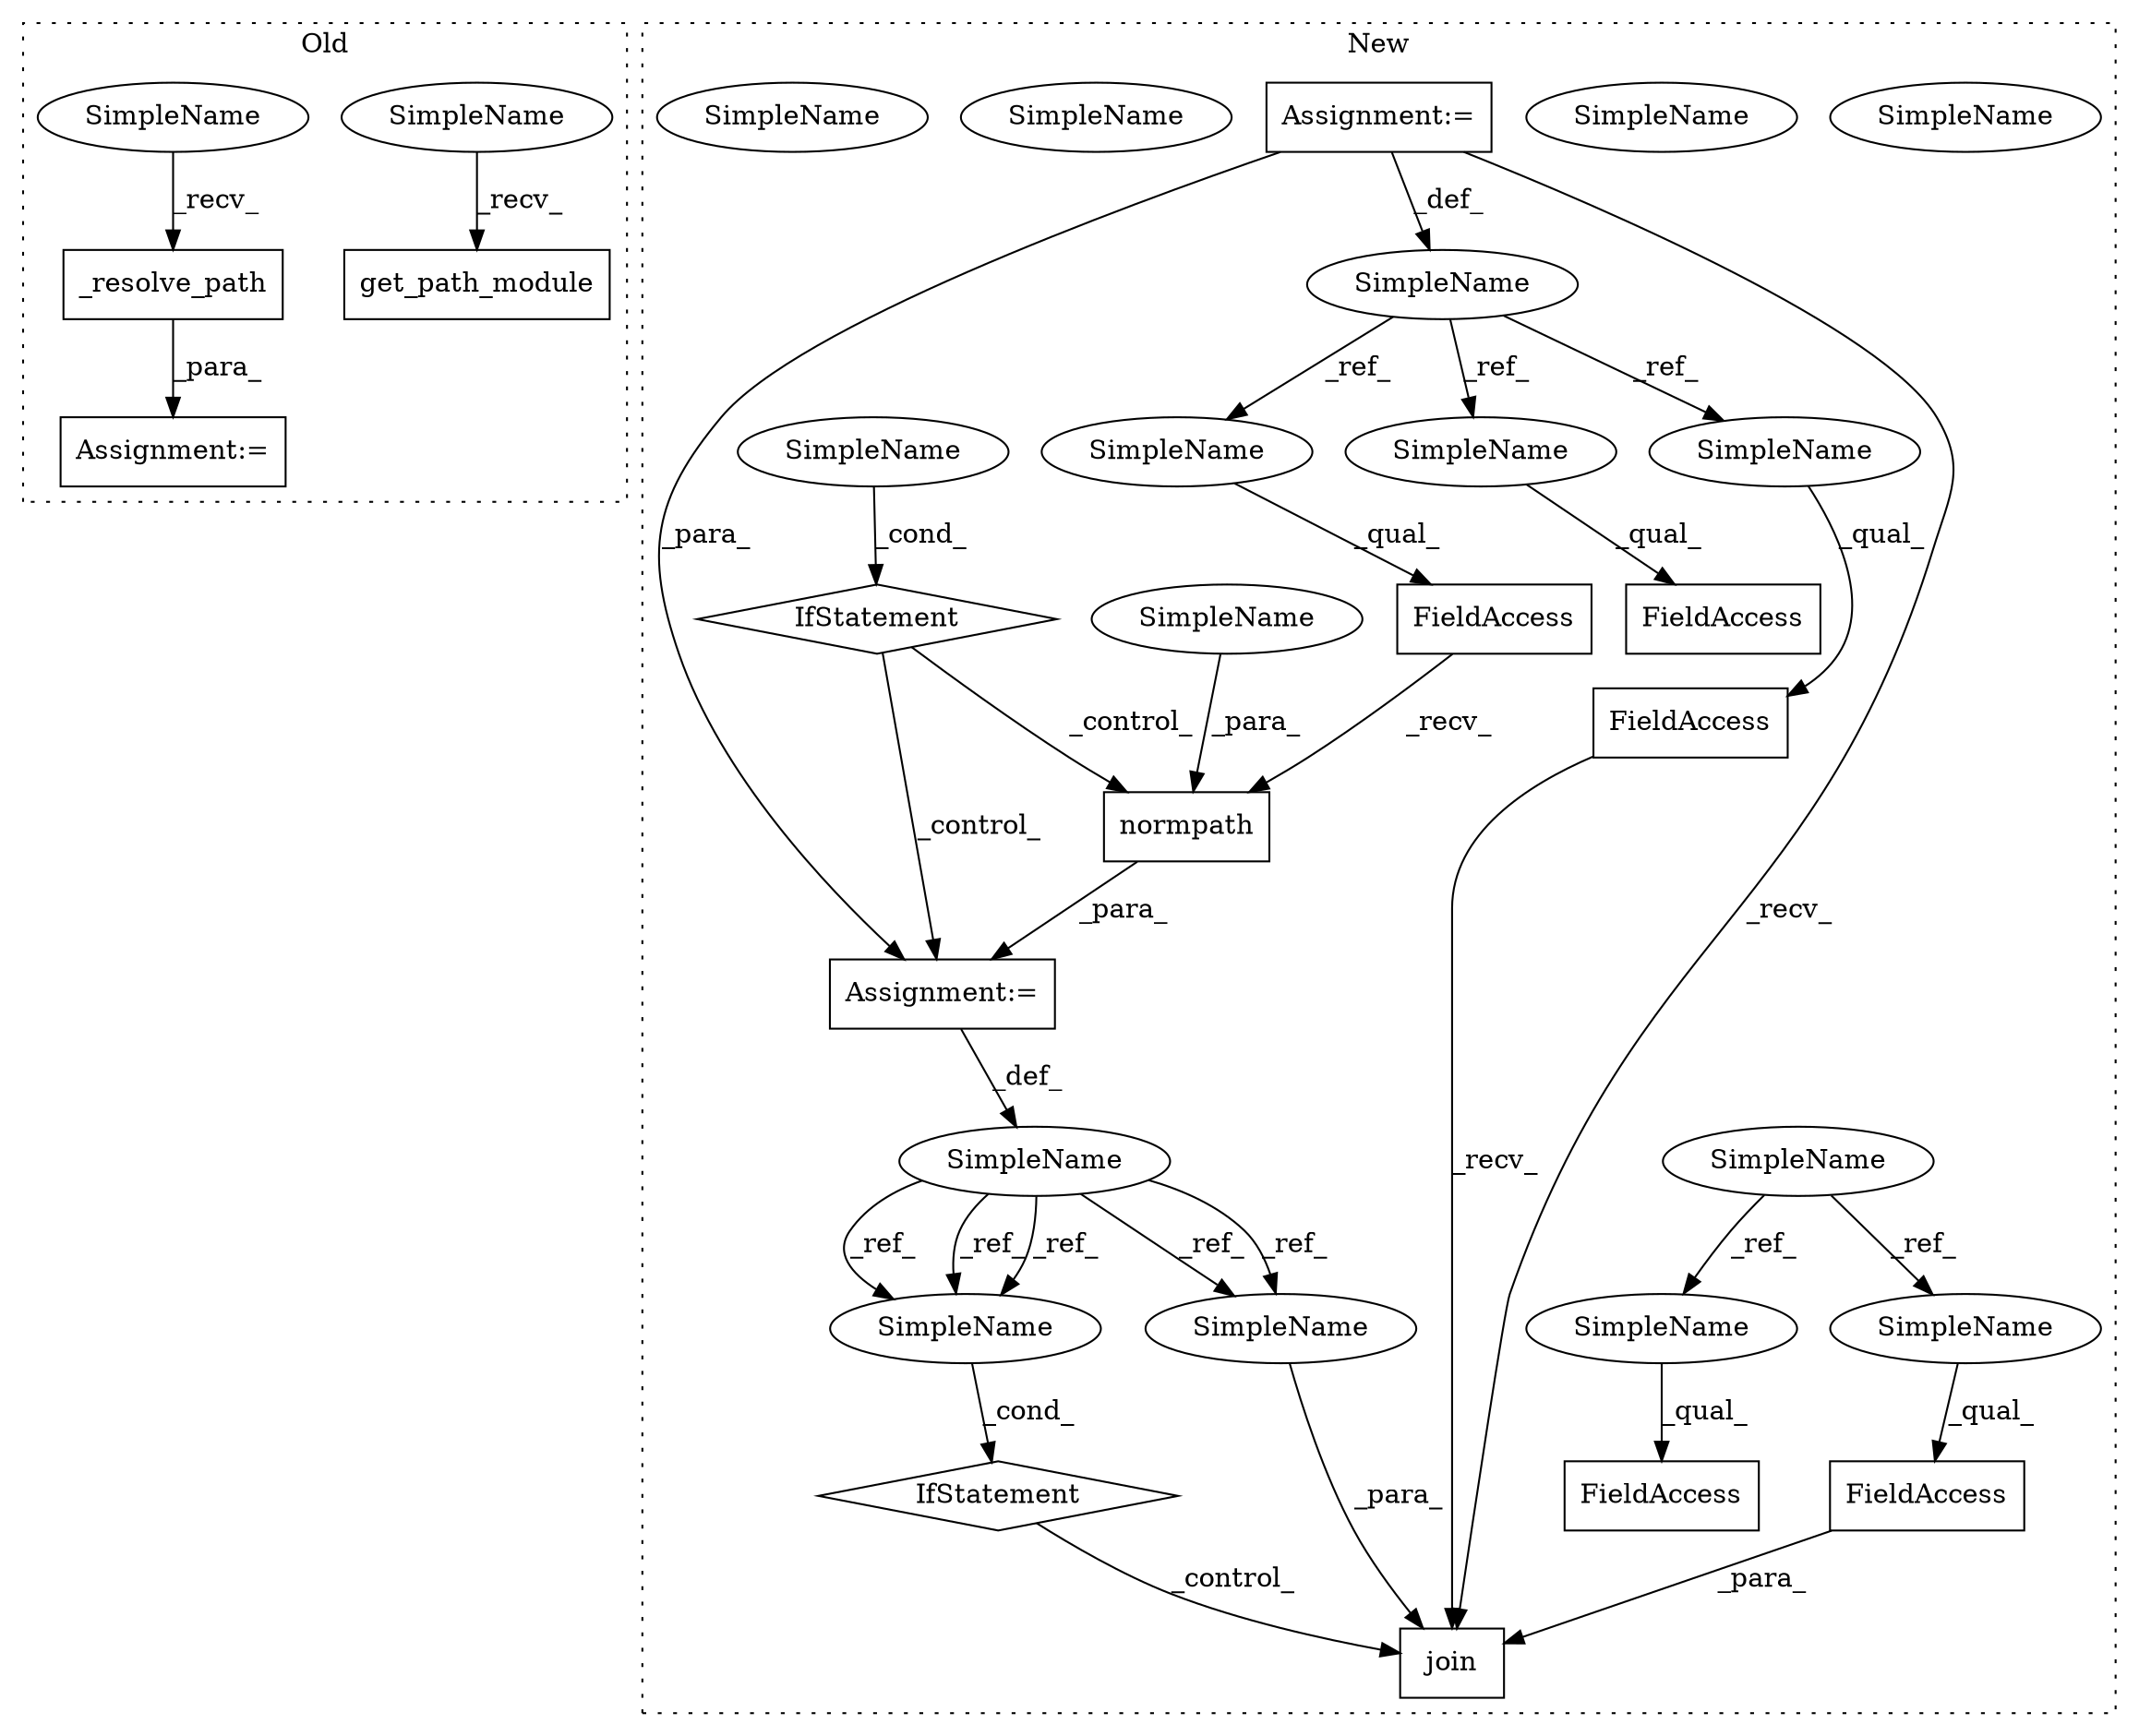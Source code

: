 digraph G {
subgraph cluster0 {
1 [label="_resolve_path" a="32" s="1023,1050" l="14,1" shape="box"];
15 [label="get_path_module" a="32" s="1067" l="17" shape="box"];
19 [label="Assignment:=" a="7" s="1017" l="1" shape="box"];
29 [label="SimpleName" a="42" s="1062" l="4" shape="ellipse"];
30 [label="SimpleName" a="42" s="1018" l="4" shape="ellipse"];
label = "Old";
style="dotted";
}
subgraph cluster1 {
2 [label="IfStatement" a="25" s="1398,1415" l="4,2" shape="diamond"];
3 [label="normpath" a="32" s="1447,1469" l="9,1" shape="box"];
4 [label="FieldAccess" a="22" s="1439" l="7" shape="box"];
5 [label="SimpleName" a="42" s="1349" l="2" shape="ellipse"];
6 [label="FieldAccess" a="22" s="1589" l="7" shape="box"];
7 [label="FieldAccess" a="22" s="1512" l="7" shape="box"];
8 [label="IfStatement" a="25" s="1509" l="3" shape="diamond"];
9 [label="SimpleName" a="42" s="1402" l="13" shape="ellipse"];
10 [label="SimpleName" a="42" s="1425" l="13" shape="ellipse"];
11 [label="join" a="32" s="1520,1556" l="5,1" shape="box"];
12 [label="FieldAccess" a="22" s="1525" l="17" shape="box"];
13 [label="SimpleName" a="42" s="1242" l="4" shape="ellipse"];
14 [label="FieldAccess" a="22" s="1560" l="17" shape="box"];
16 [label="SimpleName" a="42" s="1496" l="13" shape="ellipse"];
17 [label="Assignment:=" a="7" s="1349" l="2" shape="box"];
18 [label="Assignment:=" a="7" s="1438" l="1" shape="box"];
20 [label="SimpleName" a="42" s="1589" l="2" shape="ellipse"];
21 [label="SimpleName" a="42" s="1439" l="2" shape="ellipse"];
22 [label="SimpleName" a="42" s="1512" l="2" shape="ellipse"];
23 [label="SimpleName" a="42" s="1560" l="4" shape="ellipse"];
24 [label="SimpleName" a="42" s="1525" l="4" shape="ellipse"];
25 [label="SimpleName" a="42" s="1496" l="13" shape="ellipse"];
26 [label="SimpleName" a="42" s="1402" l="13" shape="ellipse"];
27 [label="SimpleName" a="42" s="1543" l="13" shape="ellipse"];
28 [label="SimpleName" a="42" s="1456" l="13" shape="ellipse"];
31 [label="SimpleName" a="42" s="1496" l="13" shape="ellipse"];
32 [label="SimpleName" a="42" s="1543" l="13" shape="ellipse"];
label = "New";
style="dotted";
}
1 -> 19 [label="_para_"];
2 -> 18 [label="_control_"];
2 -> 3 [label="_control_"];
3 -> 18 [label="_para_"];
4 -> 3 [label="_recv_"];
5 -> 21 [label="_ref_"];
5 -> 22 [label="_ref_"];
5 -> 20 [label="_ref_"];
7 -> 11 [label="_recv_"];
8 -> 11 [label="_control_"];
10 -> 31 [label="_ref_"];
10 -> 32 [label="_ref_"];
10 -> 31 [label="_ref_"];
10 -> 32 [label="_ref_"];
10 -> 31 [label="_ref_"];
12 -> 11 [label="_para_"];
13 -> 23 [label="_ref_"];
13 -> 24 [label="_ref_"];
17 -> 18 [label="_para_"];
17 -> 11 [label="_recv_"];
17 -> 5 [label="_def_"];
18 -> 10 [label="_def_"];
20 -> 6 [label="_qual_"];
21 -> 4 [label="_qual_"];
22 -> 7 [label="_qual_"];
23 -> 14 [label="_qual_"];
24 -> 12 [label="_qual_"];
26 -> 2 [label="_cond_"];
28 -> 3 [label="_para_"];
29 -> 15 [label="_recv_"];
30 -> 1 [label="_recv_"];
31 -> 8 [label="_cond_"];
32 -> 11 [label="_para_"];
}